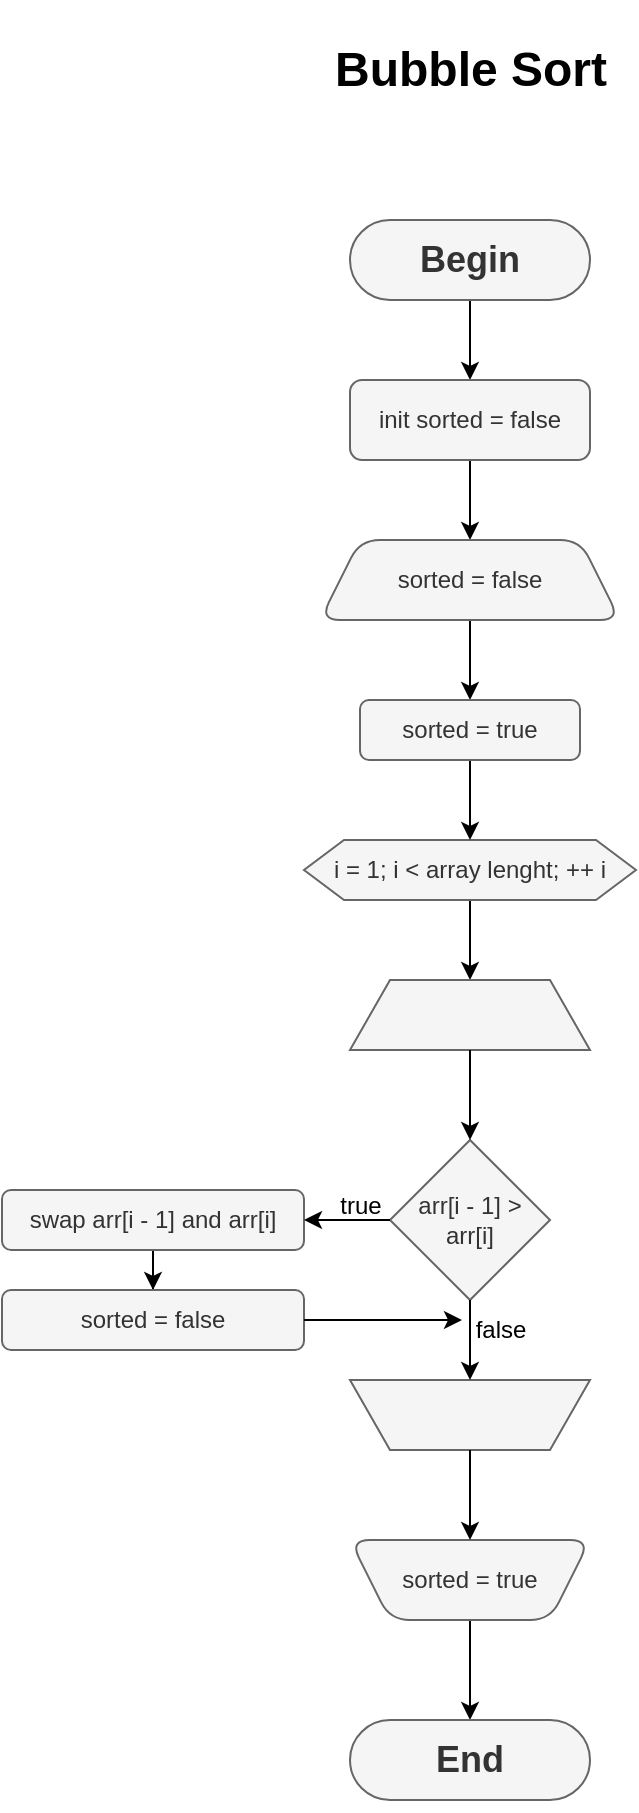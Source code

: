 <mxfile version="24.0.4" type="device">
  <diagram id="23iRSUPoRavnBvh4doch" name="Page-1">
    <mxGraphModel dx="1434" dy="836" grid="1" gridSize="10" guides="1" tooltips="1" connect="1" arrows="1" fold="1" page="1" pageScale="1" pageWidth="827" pageHeight="1169" math="0" shadow="0">
      <root>
        <mxCell id="0" />
        <mxCell id="1" parent="0" />
        <mxCell id="woyx0_lKekWq3J5cRrP3-27" value="" style="edgeStyle=orthogonalEdgeStyle;rounded=0;orthogonalLoop=1;jettySize=auto;html=1;" edge="1" parent="1" source="woyx0_lKekWq3J5cRrP3-1" target="woyx0_lKekWq3J5cRrP3-3">
          <mxGeometry relative="1" as="geometry" />
        </mxCell>
        <mxCell id="woyx0_lKekWq3J5cRrP3-1" value="&lt;h2&gt;Begin&lt;/h2&gt;" style="rounded=1;whiteSpace=wrap;html=1;fillColor=#f5f5f5;strokeColor=#666666;fontColor=#333333;arcSize=50;" vertex="1" parent="1">
          <mxGeometry x="354" y="120" width="120" height="40" as="geometry" />
        </mxCell>
        <mxCell id="woyx0_lKekWq3J5cRrP3-2" value="&lt;h1&gt;Bubble Sort&lt;/h1&gt;" style="text;html=1;align=center;verticalAlign=middle;resizable=0;points=[];autosize=1;strokeColor=none;fillColor=none;" vertex="1" parent="1">
          <mxGeometry x="334" y="10" width="160" height="70" as="geometry" />
        </mxCell>
        <mxCell id="woyx0_lKekWq3J5cRrP3-5" value="" style="edgeStyle=orthogonalEdgeStyle;rounded=0;orthogonalLoop=1;jettySize=auto;html=1;" edge="1" parent="1" source="woyx0_lKekWq3J5cRrP3-3" target="woyx0_lKekWq3J5cRrP3-4">
          <mxGeometry relative="1" as="geometry" />
        </mxCell>
        <mxCell id="woyx0_lKekWq3J5cRrP3-3" value="init sorted = false" style="rounded=1;whiteSpace=wrap;html=1;fillColor=#f5f5f5;fontColor=#333333;strokeColor=#666666;" vertex="1" parent="1">
          <mxGeometry x="354" y="200" width="120" height="40" as="geometry" />
        </mxCell>
        <mxCell id="woyx0_lKekWq3J5cRrP3-7" value="" style="edgeStyle=orthogonalEdgeStyle;rounded=0;orthogonalLoop=1;jettySize=auto;html=1;entryX=0.5;entryY=0;entryDx=0;entryDy=0;" edge="1" parent="1" source="woyx0_lKekWq3J5cRrP3-4" target="woyx0_lKekWq3J5cRrP3-35">
          <mxGeometry relative="1" as="geometry">
            <mxPoint x="420" y="350" as="targetPoint" />
          </mxGeometry>
        </mxCell>
        <mxCell id="woyx0_lKekWq3J5cRrP3-4" value="sorted = false" style="shape=trapezoid;perimeter=trapezoidPerimeter;whiteSpace=wrap;html=1;fixedSize=1;fillColor=#f5f5f5;strokeColor=#666666;fontColor=#333333;rounded=1;" vertex="1" parent="1">
          <mxGeometry x="339" y="280" width="150" height="40" as="geometry" />
        </mxCell>
        <mxCell id="woyx0_lKekWq3J5cRrP3-29" value="" style="edgeStyle=orthogonalEdgeStyle;rounded=0;orthogonalLoop=1;jettySize=auto;html=1;" edge="1" parent="1" source="woyx0_lKekWq3J5cRrP3-6" target="woyx0_lKekWq3J5cRrP3-28">
          <mxGeometry relative="1" as="geometry" />
        </mxCell>
        <mxCell id="woyx0_lKekWq3J5cRrP3-6" value="sorted = true" style="shape=trapezoid;perimeter=trapezoidPerimeter;whiteSpace=wrap;html=1;fixedSize=1;fillColor=#f5f5f5;strokeColor=#666666;fontColor=#333333;rounded=1;flipV=1;" vertex="1" parent="1">
          <mxGeometry x="354" y="780" width="120" height="40" as="geometry" />
        </mxCell>
        <mxCell id="woyx0_lKekWq3J5cRrP3-13" value="" style="edgeStyle=orthogonalEdgeStyle;rounded=0;orthogonalLoop=1;jettySize=auto;html=1;" edge="1" parent="1" source="woyx0_lKekWq3J5cRrP3-11" target="woyx0_lKekWq3J5cRrP3-12">
          <mxGeometry relative="1" as="geometry" />
        </mxCell>
        <mxCell id="woyx0_lKekWq3J5cRrP3-11" value="i = 1; i &amp;lt; array lenght; ++ i" style="shape=hexagon;perimeter=hexagonPerimeter2;whiteSpace=wrap;html=1;fixedSize=1;fillColor=#f5f5f5;fontColor=#333333;strokeColor=#666666;" vertex="1" parent="1">
          <mxGeometry x="331" y="430" width="166" height="30" as="geometry" />
        </mxCell>
        <mxCell id="woyx0_lKekWq3J5cRrP3-12" value="" style="shape=trapezoid;perimeter=trapezoidPerimeter;whiteSpace=wrap;html=1;fixedSize=1;fillColor=#f5f5f5;strokeColor=#666666;fontColor=#333333;" vertex="1" parent="1">
          <mxGeometry x="354" y="500" width="120" height="35" as="geometry" />
        </mxCell>
        <mxCell id="woyx0_lKekWq3J5cRrP3-15" value="" style="shape=trapezoid;perimeter=trapezoidPerimeter;whiteSpace=wrap;html=1;fixedSize=1;fillColor=#f5f5f5;strokeColor=#666666;fontColor=#333333;flipV=1;" vertex="1" parent="1">
          <mxGeometry x="354" y="700" width="120" height="35" as="geometry" />
        </mxCell>
        <mxCell id="woyx0_lKekWq3J5cRrP3-17" value="arr[i - 1] &amp;gt; arr[i]" style="rhombus;whiteSpace=wrap;html=1;fillColor=#f5f5f5;strokeColor=#666666;fontColor=#333333;" vertex="1" parent="1">
          <mxGeometry x="374" y="580" width="80" height="80" as="geometry" />
        </mxCell>
        <mxCell id="woyx0_lKekWq3J5cRrP3-19" value="" style="edgeStyle=orthogonalEdgeStyle;rounded=0;orthogonalLoop=1;jettySize=auto;html=1;exitX=0.5;exitY=1;exitDx=0;exitDy=0;entryX=0.5;entryY=0;entryDx=0;entryDy=0;" edge="1" parent="1" source="woyx0_lKekWq3J5cRrP3-12" target="woyx0_lKekWq3J5cRrP3-17">
          <mxGeometry relative="1" as="geometry">
            <mxPoint x="400" y="550" as="sourcePoint" />
            <mxPoint x="413.58" y="575" as="targetPoint" />
          </mxGeometry>
        </mxCell>
        <mxCell id="woyx0_lKekWq3J5cRrP3-34" value="" style="edgeStyle=orthogonalEdgeStyle;rounded=0;orthogonalLoop=1;jettySize=auto;html=1;" edge="1" parent="1" source="woyx0_lKekWq3J5cRrP3-20" target="woyx0_lKekWq3J5cRrP3-32">
          <mxGeometry relative="1" as="geometry" />
        </mxCell>
        <mxCell id="woyx0_lKekWq3J5cRrP3-20" value="swap arr[i - 1] and arr[i]" style="rounded=1;whiteSpace=wrap;html=1;fillColor=#f5f5f5;fontColor=#333333;strokeColor=#666666;" vertex="1" parent="1">
          <mxGeometry x="180" y="605" width="151" height="30" as="geometry" />
        </mxCell>
        <mxCell id="woyx0_lKekWq3J5cRrP3-21" value="" style="endArrow=classic;html=1;rounded=0;entryX=1;entryY=0.5;entryDx=0;entryDy=0;exitX=0;exitY=0.5;exitDx=0;exitDy=0;" edge="1" parent="1" source="woyx0_lKekWq3J5cRrP3-17" target="woyx0_lKekWq3J5cRrP3-20">
          <mxGeometry width="50" height="50" relative="1" as="geometry">
            <mxPoint x="360" y="640" as="sourcePoint" />
            <mxPoint x="410" y="590" as="targetPoint" />
          </mxGeometry>
        </mxCell>
        <mxCell id="woyx0_lKekWq3J5cRrP3-23" value="" style="endArrow=classic;html=1;rounded=0;exitX=0.5;exitY=1;exitDx=0;exitDy=0;entryX=0.5;entryY=0;entryDx=0;entryDy=0;" edge="1" parent="1" source="woyx0_lKekWq3J5cRrP3-17" target="woyx0_lKekWq3J5cRrP3-15">
          <mxGeometry width="50" height="50" relative="1" as="geometry">
            <mxPoint x="360" y="690" as="sourcePoint" />
            <mxPoint x="410" y="640" as="targetPoint" />
          </mxGeometry>
        </mxCell>
        <mxCell id="woyx0_lKekWq3J5cRrP3-24" value="true" style="text;html=1;align=center;verticalAlign=middle;resizable=0;points=[];autosize=1;strokeColor=none;fillColor=none;" vertex="1" parent="1">
          <mxGeometry x="339" y="598" width="40" height="30" as="geometry" />
        </mxCell>
        <mxCell id="woyx0_lKekWq3J5cRrP3-25" value="false" style="text;html=1;align=center;verticalAlign=middle;resizable=0;points=[];autosize=1;strokeColor=none;fillColor=none;" vertex="1" parent="1">
          <mxGeometry x="404" y="660" width="50" height="30" as="geometry" />
        </mxCell>
        <mxCell id="woyx0_lKekWq3J5cRrP3-26" value="" style="endArrow=classic;html=1;rounded=0;exitX=0.5;exitY=1;exitDx=0;exitDy=0;" edge="1" parent="1" source="woyx0_lKekWq3J5cRrP3-15" target="woyx0_lKekWq3J5cRrP3-6">
          <mxGeometry width="50" height="50" relative="1" as="geometry">
            <mxPoint x="360" y="690" as="sourcePoint" />
            <mxPoint x="410" y="640" as="targetPoint" />
          </mxGeometry>
        </mxCell>
        <mxCell id="woyx0_lKekWq3J5cRrP3-28" value="&lt;h2&gt;End&lt;/h2&gt;" style="rounded=1;whiteSpace=wrap;html=1;fillColor=#f5f5f5;strokeColor=#666666;fontColor=#333333;arcSize=50;" vertex="1" parent="1">
          <mxGeometry x="354" y="870" width="120" height="40" as="geometry" />
        </mxCell>
        <mxCell id="woyx0_lKekWq3J5cRrP3-32" value="sorted = false" style="rounded=1;whiteSpace=wrap;html=1;fillColor=#f5f5f5;fontColor=#333333;strokeColor=#666666;" vertex="1" parent="1">
          <mxGeometry x="180" y="655" width="151" height="30" as="geometry" />
        </mxCell>
        <mxCell id="woyx0_lKekWq3J5cRrP3-36" value="" style="edgeStyle=orthogonalEdgeStyle;rounded=0;orthogonalLoop=1;jettySize=auto;html=1;" edge="1" parent="1" source="woyx0_lKekWq3J5cRrP3-35" target="woyx0_lKekWq3J5cRrP3-11">
          <mxGeometry relative="1" as="geometry" />
        </mxCell>
        <mxCell id="woyx0_lKekWq3J5cRrP3-35" value="sorted = true" style="rounded=1;whiteSpace=wrap;html=1;fillColor=#f5f5f5;fontColor=#333333;strokeColor=#666666;" vertex="1" parent="1">
          <mxGeometry x="359" y="360" width="110" height="30" as="geometry" />
        </mxCell>
        <mxCell id="woyx0_lKekWq3J5cRrP3-38" value="" style="endArrow=classic;html=1;rounded=0;exitX=1;exitY=0.5;exitDx=0;exitDy=0;" edge="1" parent="1" source="woyx0_lKekWq3J5cRrP3-32">
          <mxGeometry width="50" height="50" relative="1" as="geometry">
            <mxPoint x="360" y="690" as="sourcePoint" />
            <mxPoint x="410" y="670" as="targetPoint" />
          </mxGeometry>
        </mxCell>
      </root>
    </mxGraphModel>
  </diagram>
</mxfile>
